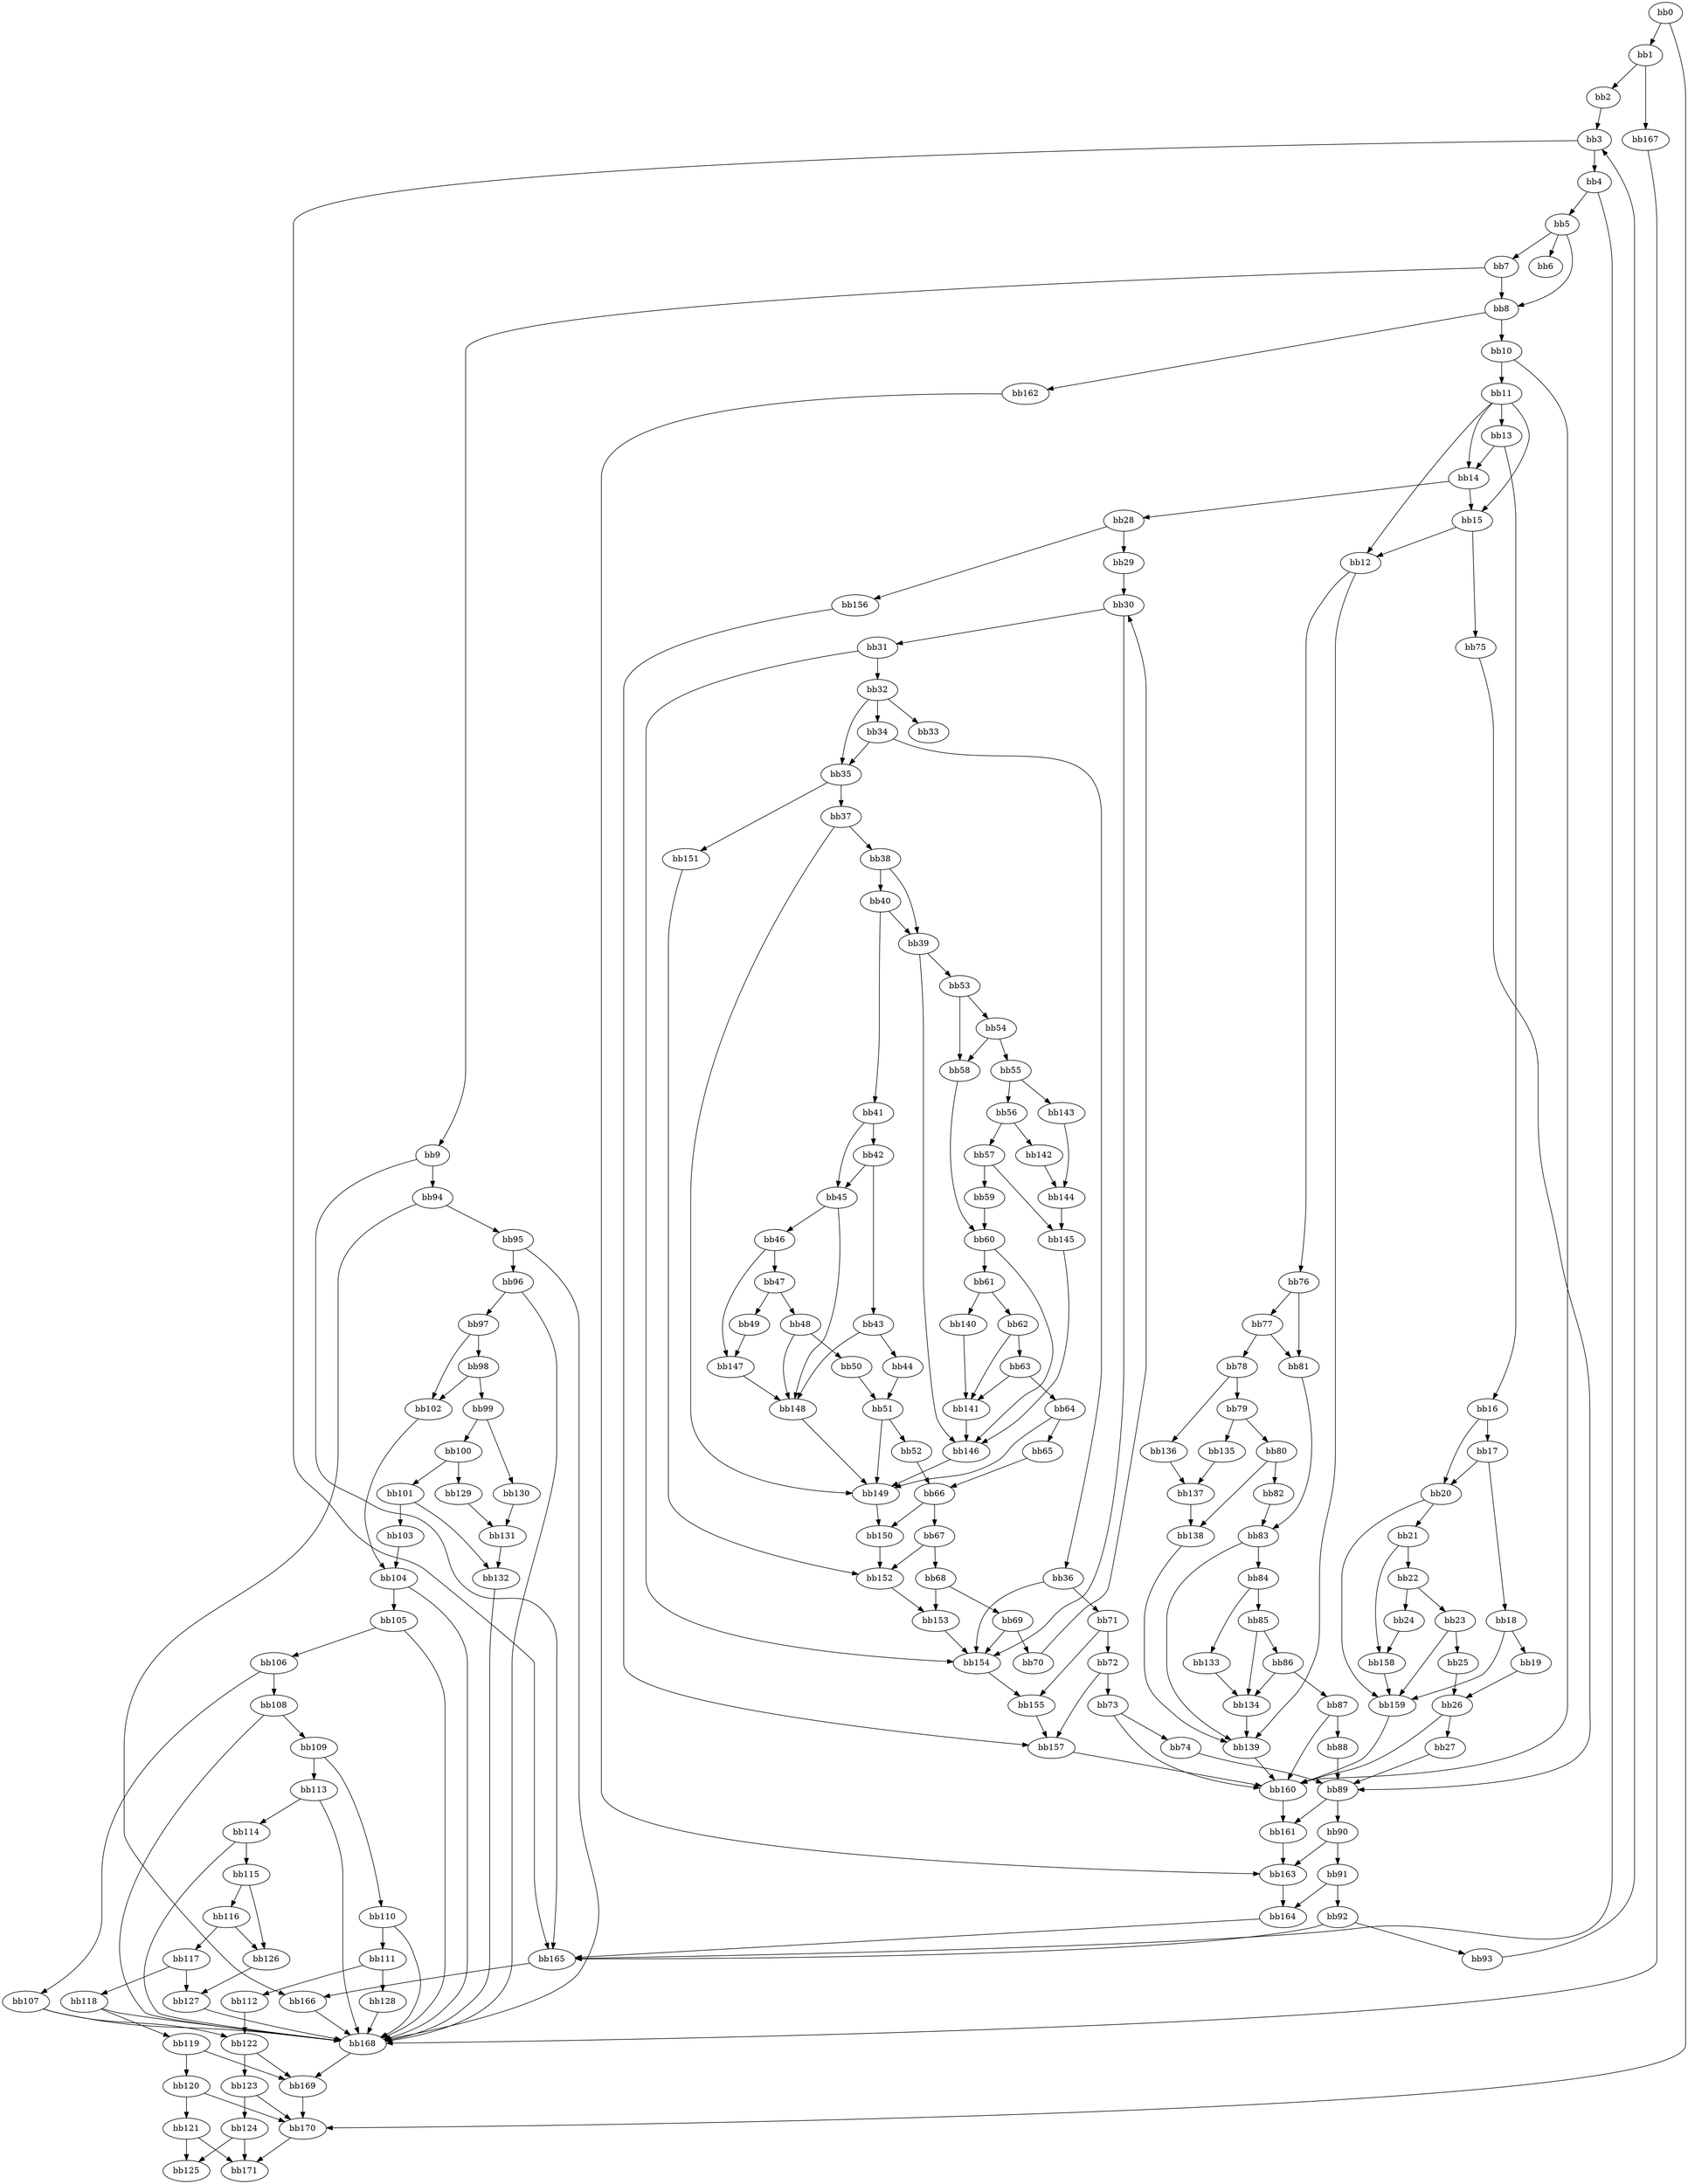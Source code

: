 digraph {
    0 [ label = "bb0\l" ]
    1 [ label = "bb1\l" ]
    2 [ label = "bb2\l" ]
    3 [ label = "bb3\l" ]
    4 [ label = "bb4\l" ]
    5 [ label = "bb5\l" ]
    6 [ label = "bb6\l" ]
    7 [ label = "bb7\l" ]
    8 [ label = "bb8\l" ]
    9 [ label = "bb9\l" ]
    10 [ label = "bb10\l" ]
    11 [ label = "bb11\l" ]
    12 [ label = "bb12\l" ]
    13 [ label = "bb13\l" ]
    14 [ label = "bb14\l" ]
    15 [ label = "bb15\l" ]
    16 [ label = "bb16\l" ]
    17 [ label = "bb17\l" ]
    18 [ label = "bb18\l" ]
    19 [ label = "bb19\l" ]
    20 [ label = "bb20\l" ]
    21 [ label = "bb21\l" ]
    22 [ label = "bb22\l" ]
    23 [ label = "bb23\l" ]
    24 [ label = "bb24\l" ]
    25 [ label = "bb25\l" ]
    26 [ label = "bb26\l" ]
    27 [ label = "bb27\l" ]
    28 [ label = "bb28\l" ]
    29 [ label = "bb29\l" ]
    30 [ label = "bb30\l" ]
    31 [ label = "bb31\l" ]
    32 [ label = "bb32\l" ]
    33 [ label = "bb33\l" ]
    34 [ label = "bb34\l" ]
    35 [ label = "bb35\l" ]
    36 [ label = "bb36\l" ]
    37 [ label = "bb37\l" ]
    38 [ label = "bb38\l" ]
    39 [ label = "bb39\l" ]
    40 [ label = "bb40\l" ]
    41 [ label = "bb41\l" ]
    42 [ label = "bb42\l" ]
    43 [ label = "bb43\l" ]
    44 [ label = "bb44\l" ]
    45 [ label = "bb45\l" ]
    46 [ label = "bb46\l" ]
    47 [ label = "bb47\l" ]
    48 [ label = "bb48\l" ]
    49 [ label = "bb49\l" ]
    50 [ label = "bb50\l" ]
    51 [ label = "bb51\l" ]
    52 [ label = "bb52\l" ]
    53 [ label = "bb53\l" ]
    54 [ label = "bb54\l" ]
    55 [ label = "bb55\l" ]
    56 [ label = "bb56\l" ]
    57 [ label = "bb57\l" ]
    58 [ label = "bb58\l" ]
    59 [ label = "bb59\l" ]
    60 [ label = "bb60\l" ]
    61 [ label = "bb61\l" ]
    62 [ label = "bb62\l" ]
    63 [ label = "bb63\l" ]
    64 [ label = "bb64\l" ]
    65 [ label = "bb65\l" ]
    66 [ label = "bb66\l" ]
    67 [ label = "bb67\l" ]
    68 [ label = "bb68\l" ]
    69 [ label = "bb69\l" ]
    70 [ label = "bb70\l" ]
    71 [ label = "bb71\l" ]
    72 [ label = "bb72\l" ]
    73 [ label = "bb73\l" ]
    74 [ label = "bb74\l" ]
    75 [ label = "bb75\l" ]
    76 [ label = "bb76\l" ]
    77 [ label = "bb77\l" ]
    78 [ label = "bb78\l" ]
    79 [ label = "bb79\l" ]
    80 [ label = "bb80\l" ]
    81 [ label = "bb81\l" ]
    82 [ label = "bb82\l" ]
    83 [ label = "bb83\l" ]
    84 [ label = "bb84\l" ]
    85 [ label = "bb85\l" ]
    86 [ label = "bb86\l" ]
    87 [ label = "bb87\l" ]
    88 [ label = "bb88\l" ]
    89 [ label = "bb89\l" ]
    90 [ label = "bb90\l" ]
    91 [ label = "bb91\l" ]
    92 [ label = "bb92\l" ]
    93 [ label = "bb93\l" ]
    94 [ label = "bb94\l" ]
    95 [ label = "bb95\l" ]
    96 [ label = "bb96\l" ]
    97 [ label = "bb97\l" ]
    98 [ label = "bb98\l" ]
    99 [ label = "bb99\l" ]
    100 [ label = "bb100\l" ]
    101 [ label = "bb101\l" ]
    102 [ label = "bb102\l" ]
    103 [ label = "bb103\l" ]
    104 [ label = "bb104\l" ]
    105 [ label = "bb105\l" ]
    106 [ label = "bb106\l" ]
    107 [ label = "bb107\l" ]
    108 [ label = "bb108\l" ]
    109 [ label = "bb109\l" ]
    110 [ label = "bb110\l" ]
    111 [ label = "bb111\l" ]
    112 [ label = "bb112\l" ]
    113 [ label = "bb113\l" ]
    114 [ label = "bb114\l" ]
    115 [ label = "bb115\l" ]
    116 [ label = "bb116\l" ]
    117 [ label = "bb117\l" ]
    118 [ label = "bb118\l" ]
    119 [ label = "bb119\l" ]
    120 [ label = "bb120\l" ]
    121 [ label = "bb121\l" ]
    122 [ label = "bb122\l" ]
    123 [ label = "bb123\l" ]
    124 [ label = "bb124\l" ]
    125 [ label = "bb125\l" ]
    126 [ label = "bb126\l" ]
    127 [ label = "bb127\l" ]
    128 [ label = "bb128\l" ]
    129 [ label = "bb129\l" ]
    130 [ label = "bb130\l" ]
    131 [ label = "bb131\l" ]
    132 [ label = "bb132\l" ]
    133 [ label = "bb133\l" ]
    134 [ label = "bb134\l" ]
    135 [ label = "bb135\l" ]
    136 [ label = "bb136\l" ]
    137 [ label = "bb137\l" ]
    138 [ label = "bb138\l" ]
    139 [ label = "bb139\l" ]
    140 [ label = "bb140\l" ]
    141 [ label = "bb141\l" ]
    142 [ label = "bb142\l" ]
    143 [ label = "bb143\l" ]
    144 [ label = "bb144\l" ]
    145 [ label = "bb145\l" ]
    146 [ label = "bb146\l" ]
    147 [ label = "bb147\l" ]
    148 [ label = "bb148\l" ]
    149 [ label = "bb149\l" ]
    150 [ label = "bb150\l" ]
    151 [ label = "bb151\l" ]
    152 [ label = "bb152\l" ]
    153 [ label = "bb153\l" ]
    154 [ label = "bb154\l" ]
    155 [ label = "bb155\l" ]
    156 [ label = "bb156\l" ]
    157 [ label = "bb157\l" ]
    158 [ label = "bb158\l" ]
    159 [ label = "bb159\l" ]
    160 [ label = "bb160\l" ]
    161 [ label = "bb161\l" ]
    162 [ label = "bb162\l" ]
    163 [ label = "bb163\l" ]
    164 [ label = "bb164\l" ]
    165 [ label = "bb165\l" ]
    166 [ label = "bb166\l" ]
    167 [ label = "bb167\l" ]
    168 [ label = "bb168\l" ]
    169 [ label = "bb169\l" ]
    170 [ label = "bb170\l" ]
    171 [ label = "bb171\l" ]
    0 -> 1 [ ]
    0 -> 170 [ ]
    1 -> 2 [ ]
    1 -> 167 [ ]
    2 -> 3 [ ]
    3 -> 4 [ ]
    3 -> 165 [ ]
    4 -> 5 [ ]
    4 -> 165 [ ]
    5 -> 6 [ ]
    5 -> 7 [ ]
    5 -> 8 [ ]
    7 -> 8 [ ]
    7 -> 9 [ ]
    8 -> 10 [ ]
    8 -> 162 [ ]
    9 -> 94 [ ]
    9 -> 165 [ ]
    10 -> 11 [ ]
    10 -> 160 [ ]
    11 -> 12 [ ]
    11 -> 13 [ ]
    11 -> 14 [ ]
    11 -> 15 [ ]
    12 -> 76 [ ]
    12 -> 139 [ ]
    13 -> 14 [ ]
    13 -> 16 [ ]
    14 -> 15 [ ]
    14 -> 28 [ ]
    15 -> 12 [ ]
    15 -> 75 [ ]
    16 -> 17 [ ]
    16 -> 20 [ ]
    17 -> 18 [ ]
    17 -> 20 [ ]
    18 -> 19 [ ]
    18 -> 159 [ ]
    19 -> 26 [ ]
    20 -> 21 [ ]
    20 -> 159 [ ]
    21 -> 22 [ ]
    21 -> 158 [ ]
    22 -> 23 [ ]
    22 -> 24 [ ]
    23 -> 25 [ ]
    23 -> 159 [ ]
    24 -> 158 [ ]
    25 -> 26 [ ]
    26 -> 27 [ ]
    26 -> 160 [ ]
    27 -> 89 [ ]
    28 -> 29 [ ]
    28 -> 156 [ ]
    29 -> 30 [ ]
    30 -> 31 [ ]
    30 -> 154 [ ]
    31 -> 32 [ ]
    31 -> 154 [ ]
    32 -> 33 [ ]
    32 -> 34 [ ]
    32 -> 35 [ ]
    34 -> 35 [ ]
    34 -> 36 [ ]
    35 -> 37 [ ]
    35 -> 151 [ ]
    36 -> 71 [ ]
    36 -> 154 [ ]
    37 -> 38 [ ]
    37 -> 149 [ ]
    38 -> 39 [ ]
    38 -> 40 [ ]
    39 -> 53 [ ]
    39 -> 146 [ ]
    40 -> 39 [ ]
    40 -> 41 [ ]
    41 -> 42 [ ]
    41 -> 45 [ ]
    42 -> 43 [ ]
    42 -> 45 [ ]
    43 -> 44 [ ]
    43 -> 148 [ ]
    44 -> 51 [ ]
    45 -> 46 [ ]
    45 -> 148 [ ]
    46 -> 47 [ ]
    46 -> 147 [ ]
    47 -> 48 [ ]
    47 -> 49 [ ]
    48 -> 50 [ ]
    48 -> 148 [ ]
    49 -> 147 [ ]
    50 -> 51 [ ]
    51 -> 52 [ ]
    51 -> 149 [ ]
    52 -> 66 [ ]
    53 -> 54 [ ]
    53 -> 58 [ ]
    54 -> 55 [ ]
    54 -> 58 [ ]
    55 -> 56 [ ]
    55 -> 143 [ ]
    56 -> 57 [ ]
    56 -> 142 [ ]
    57 -> 59 [ ]
    57 -> 145 [ ]
    58 -> 60 [ ]
    59 -> 60 [ ]
    60 -> 61 [ ]
    60 -> 146 [ ]
    61 -> 62 [ ]
    61 -> 140 [ ]
    62 -> 63 [ ]
    62 -> 141 [ ]
    63 -> 64 [ ]
    63 -> 141 [ ]
    64 -> 65 [ ]
    64 -> 149 [ ]
    65 -> 66 [ ]
    66 -> 67 [ ]
    66 -> 150 [ ]
    67 -> 68 [ ]
    67 -> 152 [ ]
    68 -> 69 [ ]
    68 -> 153 [ ]
    69 -> 70 [ ]
    69 -> 154 [ ]
    70 -> 30 [ ]
    71 -> 72 [ ]
    71 -> 155 [ ]
    72 -> 73 [ ]
    72 -> 157 [ ]
    73 -> 74 [ ]
    73 -> 160 [ ]
    74 -> 89 [ ]
    75 -> 89 [ ]
    76 -> 77 [ ]
    76 -> 81 [ ]
    77 -> 78 [ ]
    77 -> 81 [ ]
    78 -> 79 [ ]
    78 -> 136 [ ]
    79 -> 80 [ ]
    79 -> 135 [ ]
    80 -> 82 [ ]
    80 -> 138 [ ]
    81 -> 83 [ ]
    82 -> 83 [ ]
    83 -> 84 [ ]
    83 -> 139 [ ]
    84 -> 85 [ ]
    84 -> 133 [ ]
    85 -> 86 [ ]
    85 -> 134 [ ]
    86 -> 87 [ ]
    86 -> 134 [ ]
    87 -> 88 [ ]
    87 -> 160 [ ]
    88 -> 89 [ ]
    89 -> 90 [ ]
    89 -> 161 [ ]
    90 -> 91 [ ]
    90 -> 163 [ ]
    91 -> 92 [ ]
    91 -> 164 [ ]
    92 -> 93 [ ]
    92 -> 165 [ ]
    93 -> 3 [ ]
    94 -> 95 [ ]
    94 -> 166 [ ]
    95 -> 96 [ ]
    95 -> 168 [ ]
    96 -> 97 [ ]
    96 -> 168 [ ]
    97 -> 98 [ ]
    97 -> 102 [ ]
    98 -> 99 [ ]
    98 -> 102 [ ]
    99 -> 100 [ ]
    99 -> 130 [ ]
    100 -> 101 [ ]
    100 -> 129 [ ]
    101 -> 103 [ ]
    101 -> 132 [ ]
    102 -> 104 [ ]
    103 -> 104 [ ]
    104 -> 105 [ ]
    104 -> 168 [ ]
    105 -> 106 [ ]
    105 -> 168 [ ]
    106 -> 107 [ ]
    106 -> 108 [ ]
    107 -> 122 [ ]
    107 -> 168 [ ]
    108 -> 109 [ ]
    108 -> 168 [ ]
    109 -> 110 [ ]
    109 -> 113 [ ]
    110 -> 111 [ ]
    110 -> 168 [ ]
    111 -> 112 [ ]
    111 -> 128 [ ]
    112 -> 122 [ ]
    113 -> 114 [ ]
    113 -> 168 [ ]
    114 -> 115 [ ]
    114 -> 168 [ ]
    115 -> 116 [ ]
    115 -> 126 [ ]
    116 -> 117 [ ]
    116 -> 126 [ ]
    117 -> 118 [ ]
    117 -> 127 [ ]
    118 -> 119 [ ]
    118 -> 168 [ ]
    119 -> 120 [ ]
    119 -> 169 [ ]
    120 -> 121 [ ]
    120 -> 170 [ ]
    121 -> 125 [ ]
    121 -> 171 [ ]
    122 -> 123 [ ]
    122 -> 169 [ ]
    123 -> 124 [ ]
    123 -> 170 [ ]
    124 -> 125 [ ]
    124 -> 171 [ ]
    126 -> 127 [ ]
    127 -> 168 [ ]
    128 -> 168 [ ]
    129 -> 131 [ ]
    130 -> 131 [ ]
    131 -> 132 [ ]
    132 -> 168 [ ]
    133 -> 134 [ ]
    134 -> 139 [ ]
    135 -> 137 [ ]
    136 -> 137 [ ]
    137 -> 138 [ ]
    138 -> 139 [ ]
    139 -> 160 [ ]
    140 -> 141 [ ]
    141 -> 146 [ ]
    142 -> 144 [ ]
    143 -> 144 [ ]
    144 -> 145 [ ]
    145 -> 146 [ ]
    146 -> 149 [ ]
    147 -> 148 [ ]
    148 -> 149 [ ]
    149 -> 150 [ ]
    150 -> 152 [ ]
    151 -> 152 [ ]
    152 -> 153 [ ]
    153 -> 154 [ ]
    154 -> 155 [ ]
    155 -> 157 [ ]
    156 -> 157 [ ]
    157 -> 160 [ ]
    158 -> 159 [ ]
    159 -> 160 [ ]
    160 -> 161 [ ]
    161 -> 163 [ ]
    162 -> 163 [ ]
    163 -> 164 [ ]
    164 -> 165 [ ]
    165 -> 166 [ ]
    166 -> 168 [ ]
    167 -> 168 [ ]
    168 -> 169 [ ]
    169 -> 170 [ ]
    170 -> 171 [ ]
}

